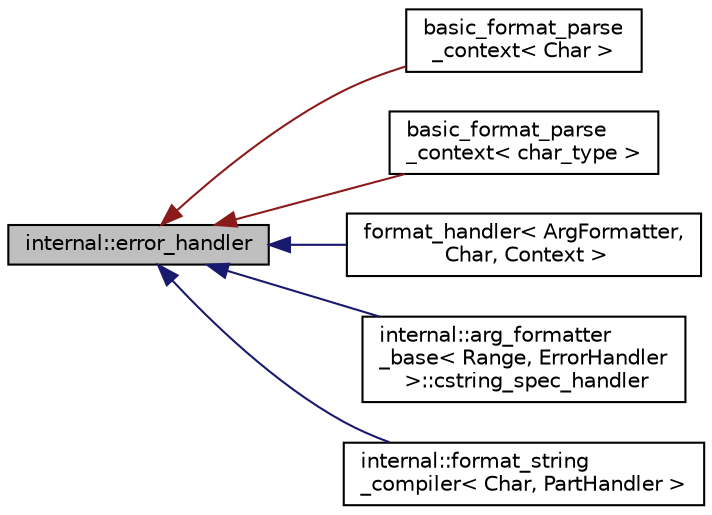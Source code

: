 digraph "internal::error_handler"
{
  edge [fontname="Helvetica",fontsize="10",labelfontname="Helvetica",labelfontsize="10"];
  node [fontname="Helvetica",fontsize="10",shape=record];
  rankdir="LR";
  Node0 [label="internal::error_handler",height=0.2,width=0.4,color="black", fillcolor="grey75", style="filled", fontcolor="black"];
  Node0 -> Node1 [dir="back",color="firebrick4",fontsize="10",style="solid",fontname="Helvetica"];
  Node1 [label="basic_format_parse\l_context\< Char \>",height=0.2,width=0.4,color="black", fillcolor="white", style="filled",URL="$classbasic__format__parse__context.html"];
  Node0 -> Node2 [dir="back",color="firebrick4",fontsize="10",style="solid",fontname="Helvetica"];
  Node2 [label="basic_format_parse\l_context\< char_type \>",height=0.2,width=0.4,color="black", fillcolor="white", style="filled",URL="$classbasic__format__parse__context.html"];
  Node0 -> Node3 [dir="back",color="midnightblue",fontsize="10",style="solid",fontname="Helvetica"];
  Node3 [label="format_handler\< ArgFormatter,\l Char, Context \>",height=0.2,width=0.4,color="black", fillcolor="white", style="filled",URL="$structformat__handler.html"];
  Node0 -> Node4 [dir="back",color="midnightblue",fontsize="10",style="solid",fontname="Helvetica"];
  Node4 [label="internal::arg_formatter\l_base\< Range, ErrorHandler\l \>::cstring_spec_handler",height=0.2,width=0.4,color="black", fillcolor="white", style="filled",URL="$structinternal_1_1arg__formatter__base_1_1cstring__spec__handler.html"];
  Node0 -> Node5 [dir="back",color="midnightblue",fontsize="10",style="solid",fontname="Helvetica"];
  Node5 [label="internal::format_string\l_compiler\< Char, PartHandler \>",height=0.2,width=0.4,color="black", fillcolor="white", style="filled",URL="$classinternal_1_1format__string__compiler.html"];
}
